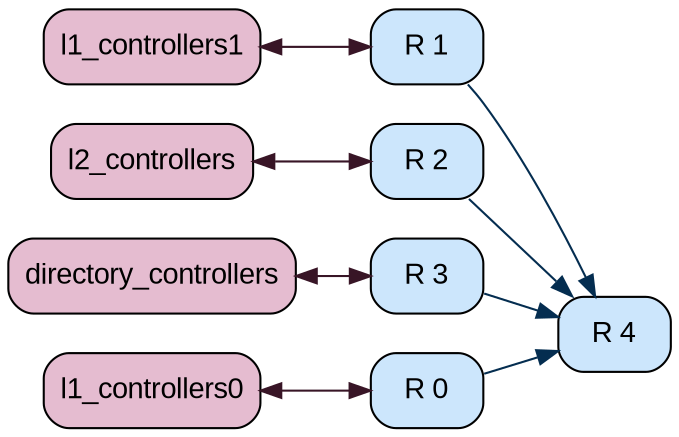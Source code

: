 graph G {
rankdir=LR;
"board.cache_hierarchy.ruby_system.network.routers0" [color="#000000", fillcolor="#cce6fc", fontcolor="#000000", fontname=Arial, fontsize=14, label="R 0", shape=Mrecord, style="rounded, filled"];
"board.cache_hierarchy.ruby_system.network.routers1" [color="#000000", fillcolor="#cce6fc", fontcolor="#000000", fontname=Arial, fontsize=14, label="R 1", shape=Mrecord, style="rounded, filled"];
"board.cache_hierarchy.ruby_system.network.routers2" [color="#000000", fillcolor="#cce6fc", fontcolor="#000000", fontname=Arial, fontsize=14, label="R 2", shape=Mrecord, style="rounded, filled"];
"board.cache_hierarchy.ruby_system.network.routers3" [color="#000000", fillcolor="#cce6fc", fontcolor="#000000", fontname=Arial, fontsize=14, label="R 3", shape=Mrecord, style="rounded, filled"];
"board.cache_hierarchy.ruby_system.network.routers4" [color="#000000", fillcolor="#cce6fc", fontcolor="#000000", fontname=Arial, fontsize=14, label="R 4", shape=Mrecord, style="rounded, filled"];
"board.cache_hierarchy.ruby_system.network.routers0" -- "board.cache_hierarchy.ruby_system.network.routers4"  [color="#042d50", dir=forward, weight=0.5];
"board.cache_hierarchy.ruby_system.network.routers1" -- "board.cache_hierarchy.ruby_system.network.routers4"  [color="#042d50", dir=forward, weight=0.5];
"board.cache_hierarchy.ruby_system.network.routers2" -- "board.cache_hierarchy.ruby_system.network.routers4"  [color="#042d50", dir=forward, weight=0.5];
"board.cache_hierarchy.ruby_system.network.routers3" -- "board.cache_hierarchy.ruby_system.network.routers4"  [color="#042d50", dir=forward, weight=0.5];
"board.cache_hierarchy.ruby_system.l1_controllers0" [color="#000000", fillcolor="#e5bcd0", fontcolor="#000000", fontname=Arial, fontsize=14, label=l1_controllers0, shape=Mrecord, style="rounded, filled"];
"board.cache_hierarchy.ruby_system.l1_controllers0" -- "board.cache_hierarchy.ruby_system.network.routers0"  [color="#381526", dir=both, weight=1.0];
"board.cache_hierarchy.ruby_system.l1_controllers1" [color="#000000", fillcolor="#e5bcd0", fontcolor="#000000", fontname=Arial, fontsize=14, label=l1_controllers1, shape=Mrecord, style="rounded, filled"];
"board.cache_hierarchy.ruby_system.l1_controllers1" -- "board.cache_hierarchy.ruby_system.network.routers1"  [color="#381526", dir=both, weight=1.0];
"board.cache_hierarchy.ruby_system.l2_controllers" [color="#000000", fillcolor="#e5bcd0", fontcolor="#000000", fontname=Arial, fontsize=14, label=l2_controllers, shape=Mrecord, style="rounded, filled"];
"board.cache_hierarchy.ruby_system.l2_controllers" -- "board.cache_hierarchy.ruby_system.network.routers2"  [color="#381526", dir=both, weight=1.0];
"board.cache_hierarchy.ruby_system.directory_controllers" [color="#000000", fillcolor="#e5bcd0", fontcolor="#000000", fontname=Arial, fontsize=14, label=directory_controllers, shape=Mrecord, style="rounded, filled"];
"board.cache_hierarchy.ruby_system.directory_controllers" -- "board.cache_hierarchy.ruby_system.network.routers3"  [color="#381526", dir=both, weight=1.0];
}
